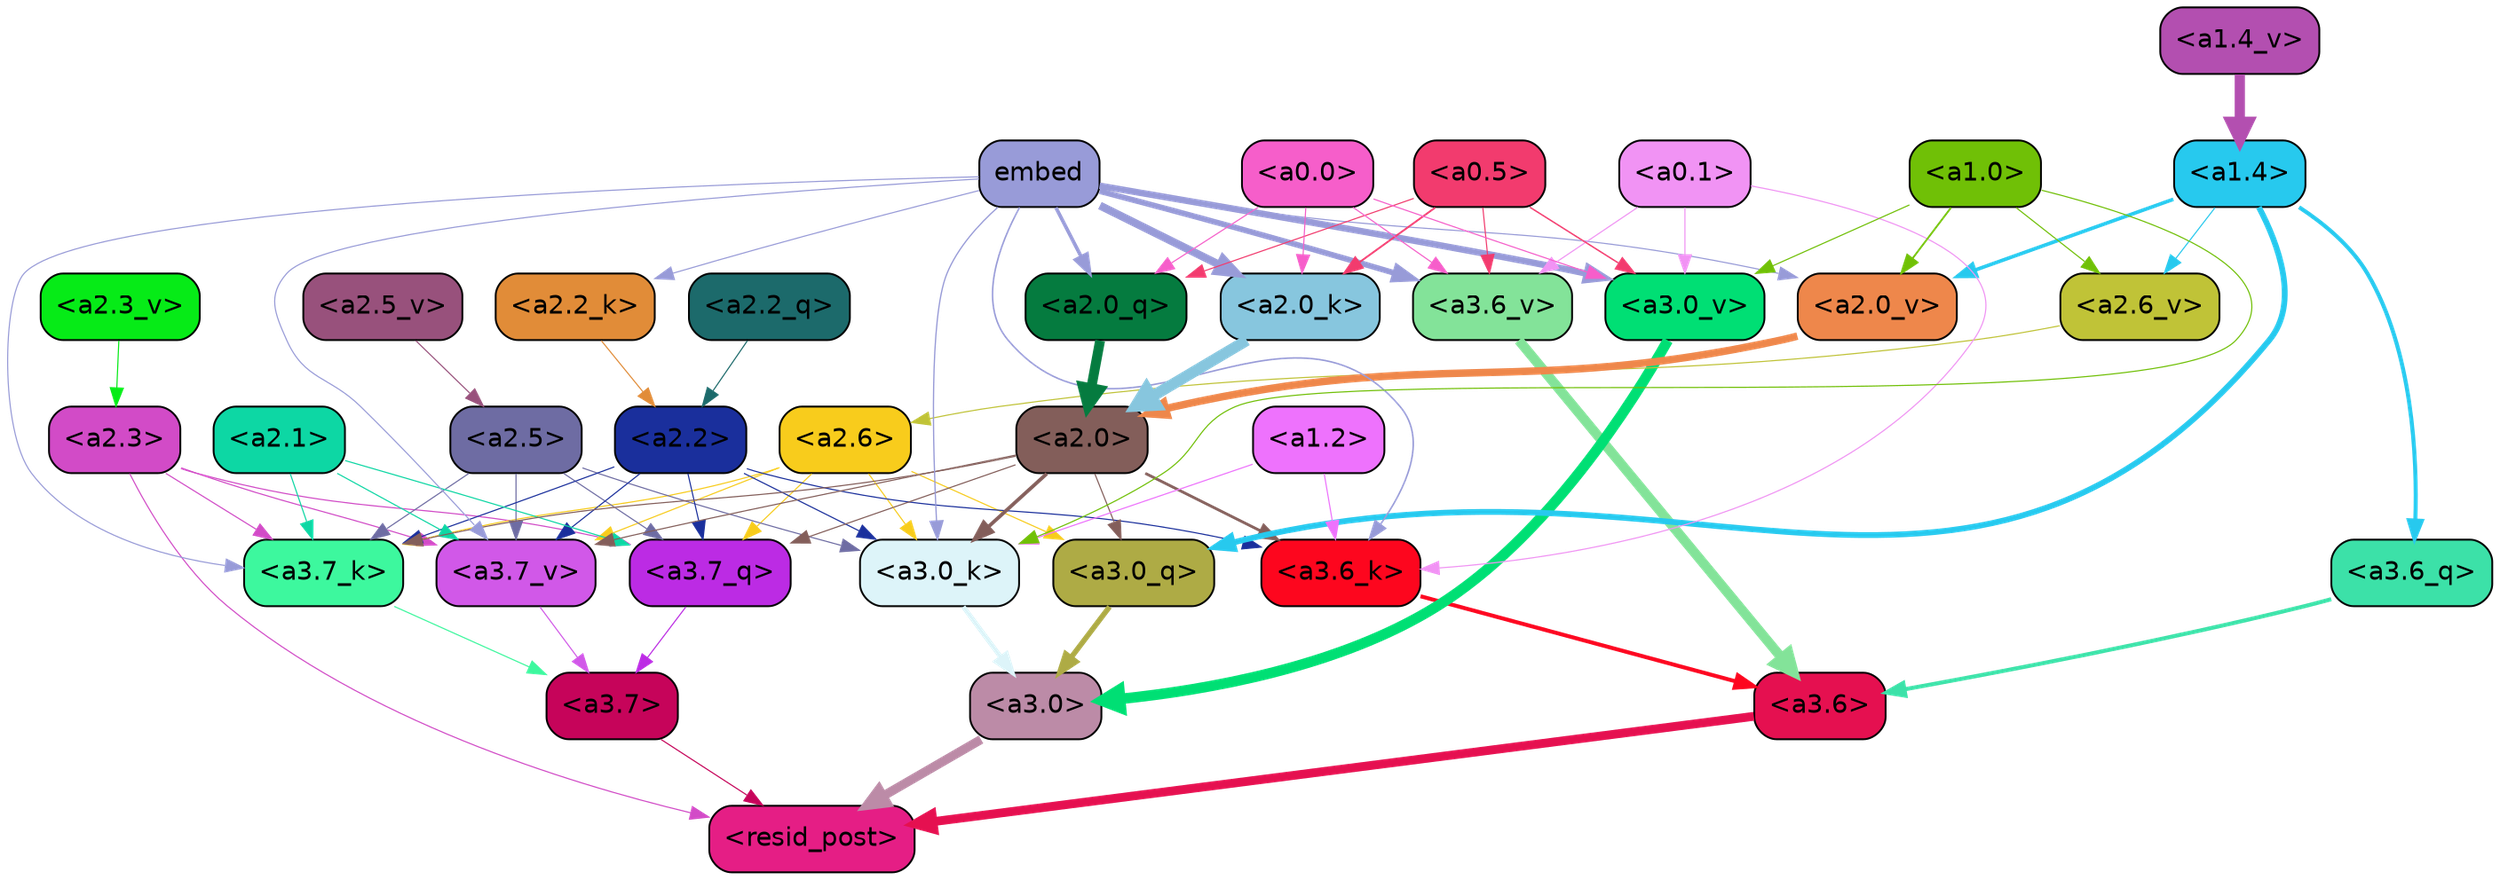 strict digraph "" {
	graph [bgcolor=transparent,
		layout=dot,
		overlap=false,
		splines=true
	];
	"<a3.7>"	[color=black,
		fillcolor="#c6045a",
		fontname=Helvetica,
		shape=box,
		style="filled, rounded"];
	"<resid_post>"	[color=black,
		fillcolor="#e51e85",
		fontname=Helvetica,
		shape=box,
		style="filled, rounded"];
	"<a3.7>" -> "<resid_post>"	[color="#c6045a",
		penwidth=0.6];
	"<a3.6>"	[color=black,
		fillcolor="#e51050",
		fontname=Helvetica,
		shape=box,
		style="filled, rounded"];
	"<a3.6>" -> "<resid_post>"	[color="#e51050",
		penwidth=4.7534414529800415];
	"<a3.0>"	[color=black,
		fillcolor="#bc8ba7",
		fontname=Helvetica,
		shape=box,
		style="filled, rounded"];
	"<a3.0>" -> "<resid_post>"	[color="#bc8ba7",
		penwidth=4.898576855659485];
	"<a2.3>"	[color=black,
		fillcolor="#d24bc7",
		fontname=Helvetica,
		shape=box,
		style="filled, rounded"];
	"<a2.3>" -> "<resid_post>"	[color="#d24bc7",
		penwidth=0.6];
	"<a3.7_q>"	[color=black,
		fillcolor="#bc2be4",
		fontname=Helvetica,
		shape=box,
		style="filled, rounded"];
	"<a2.3>" -> "<a3.7_q>"	[color="#d24bc7",
		penwidth=0.6];
	"<a3.7_k>"	[color=black,
		fillcolor="#3df89e",
		fontname=Helvetica,
		shape=box,
		style="filled, rounded"];
	"<a2.3>" -> "<a3.7_k>"	[color="#d24bc7",
		penwidth=0.6];
	"<a3.7_v>"	[color=black,
		fillcolor="#d158e8",
		fontname=Helvetica,
		shape=box,
		style="filled, rounded"];
	"<a2.3>" -> "<a3.7_v>"	[color="#d24bc7",
		penwidth=0.6];
	"<a3.7_q>" -> "<a3.7>"	[color="#bc2be4",
		penwidth=0.6];
	"<a3.6_q>"	[color=black,
		fillcolor="#3ce1a8",
		fontname=Helvetica,
		shape=box,
		style="filled, rounded"];
	"<a3.6_q>" -> "<a3.6>"	[color="#3ce1a8",
		penwidth=2.160832464694977];
	"<a3.0_q>"	[color=black,
		fillcolor="#aeab45",
		fontname=Helvetica,
		shape=box,
		style="filled, rounded"];
	"<a3.0_q>" -> "<a3.0>"	[color="#aeab45",
		penwidth=2.870753765106201];
	"<a3.7_k>" -> "<a3.7>"	[color="#3df89e",
		penwidth=0.6];
	"<a3.6_k>"	[color=black,
		fillcolor="#fd061e",
		fontname=Helvetica,
		shape=box,
		style="filled, rounded"];
	"<a3.6_k>" -> "<a3.6>"	[color="#fd061e",
		penwidth=2.13908451795578];
	"<a3.0_k>"	[color=black,
		fillcolor="#ddf4f9",
		fontname=Helvetica,
		shape=box,
		style="filled, rounded"];
	"<a3.0_k>" -> "<a3.0>"	[color="#ddf4f9",
		penwidth=2.520303964614868];
	"<a3.7_v>" -> "<a3.7>"	[color="#d158e8",
		penwidth=0.6];
	"<a3.6_v>"	[color=black,
		fillcolor="#83e399",
		fontname=Helvetica,
		shape=box,
		style="filled, rounded"];
	"<a3.6_v>" -> "<a3.6>"	[color="#83e399",
		penwidth=5.297133803367615];
	"<a3.0_v>"	[color=black,
		fillcolor="#00df74",
		fontname=Helvetica,
		shape=box,
		style="filled, rounded"];
	"<a3.0_v>" -> "<a3.0>"	[color="#00df74",
		penwidth=5.680712580680847];
	"<a2.6>"	[color=black,
		fillcolor="#f8cc1c",
		fontname=Helvetica,
		shape=box,
		style="filled, rounded"];
	"<a2.6>" -> "<a3.7_q>"	[color="#f8cc1c",
		penwidth=0.6];
	"<a2.6>" -> "<a3.0_q>"	[color="#f8cc1c",
		penwidth=0.6];
	"<a2.6>" -> "<a3.7_k>"	[color="#f8cc1c",
		penwidth=0.6];
	"<a2.6>" -> "<a3.0_k>"	[color="#f8cc1c",
		penwidth=0.6];
	"<a2.6>" -> "<a3.7_v>"	[color="#f8cc1c",
		penwidth=0.6];
	"<a2.5>"	[color=black,
		fillcolor="#6e6ca3",
		fontname=Helvetica,
		shape=box,
		style="filled, rounded"];
	"<a2.5>" -> "<a3.7_q>"	[color="#6e6ca3",
		penwidth=0.6];
	"<a2.5>" -> "<a3.7_k>"	[color="#6e6ca3",
		penwidth=0.6];
	"<a2.5>" -> "<a3.0_k>"	[color="#6e6ca3",
		penwidth=0.6];
	"<a2.5>" -> "<a3.7_v>"	[color="#6e6ca3",
		penwidth=0.6];
	"<a2.2>"	[color=black,
		fillcolor="#1a2f9c",
		fontname=Helvetica,
		shape=box,
		style="filled, rounded"];
	"<a2.2>" -> "<a3.7_q>"	[color="#1a2f9c",
		penwidth=0.6];
	"<a2.2>" -> "<a3.7_k>"	[color="#1a2f9c",
		penwidth=0.6];
	"<a2.2>" -> "<a3.6_k>"	[color="#1a2f9c",
		penwidth=0.6];
	"<a2.2>" -> "<a3.0_k>"	[color="#1a2f9c",
		penwidth=0.6];
	"<a2.2>" -> "<a3.7_v>"	[color="#1a2f9c",
		penwidth=0.6];
	"<a2.1>"	[color=black,
		fillcolor="#0dd7a4",
		fontname=Helvetica,
		shape=box,
		style="filled, rounded"];
	"<a2.1>" -> "<a3.7_q>"	[color="#0dd7a4",
		penwidth=0.6];
	"<a2.1>" -> "<a3.7_k>"	[color="#0dd7a4",
		penwidth=0.6];
	"<a2.1>" -> "<a3.7_v>"	[color="#0dd7a4",
		penwidth=0.6];
	"<a2.0>"	[color=black,
		fillcolor="#835e5a",
		fontname=Helvetica,
		shape=box,
		style="filled, rounded"];
	"<a2.0>" -> "<a3.7_q>"	[color="#835e5a",
		penwidth=0.6];
	"<a2.0>" -> "<a3.0_q>"	[color="#835e5a",
		penwidth=0.6];
	"<a2.0>" -> "<a3.7_k>"	[color="#835e5a",
		penwidth=0.6];
	"<a2.0>" -> "<a3.6_k>"	[color="#835e5a",
		penwidth=1.4807794839143753];
	"<a2.0>" -> "<a3.0_k>"	[color="#835e5a",
		penwidth=1.9436544477939606];
	"<a2.0>" -> "<a3.7_v>"	[color="#835e5a",
		penwidth=0.6];
	"<a1.4>"	[color=black,
		fillcolor="#27c9ee",
		fontname=Helvetica,
		shape=box,
		style="filled, rounded"];
	"<a1.4>" -> "<a3.6_q>"	[color="#27c9ee",
		penwidth=2.1635248363018036];
	"<a1.4>" -> "<a3.0_q>"	[color="#27c9ee",
		penwidth=3.1362746953964233];
	"<a2.6_v>"	[color=black,
		fillcolor="#c0c337",
		fontname=Helvetica,
		shape=box,
		style="filled, rounded"];
	"<a1.4>" -> "<a2.6_v>"	[color="#27c9ee",
		penwidth=0.6];
	"<a2.0_v>"	[color=black,
		fillcolor="#ee874b",
		fontname=Helvetica,
		shape=box,
		style="filled, rounded"];
	"<a1.4>" -> "<a2.0_v>"	[color="#27c9ee",
		penwidth=1.9271827340126038];
	embed	[color=black,
		fillcolor="#989bd8",
		fontname=Helvetica,
		shape=box,
		style="filled, rounded"];
	embed -> "<a3.7_k>"	[color="#989bd8",
		penwidth=0.6];
	embed -> "<a3.6_k>"	[color="#989bd8",
		penwidth=0.8202246725559235];
	embed -> "<a3.0_k>"	[color="#989bd8",
		penwidth=0.6771316379308701];
	embed -> "<a3.7_v>"	[color="#989bd8",
		penwidth=0.6];
	embed -> "<a3.6_v>"	[color="#989bd8",
		penwidth=3.067279100418091];
	embed -> "<a3.0_v>"	[color="#989bd8",
		penwidth=3.5202720761299133];
	"<a2.0_q>"	[color=black,
		fillcolor="#057b3f",
		fontname=Helvetica,
		shape=box,
		style="filled, rounded"];
	embed -> "<a2.0_q>"	[color="#989bd8",
		penwidth=1.9194039106369019];
	"<a2.2_k>"	[color=black,
		fillcolor="#e18c38",
		fontname=Helvetica,
		shape=box,
		style="filled, rounded"];
	embed -> "<a2.2_k>"	[color="#989bd8",
		penwidth=0.6];
	"<a2.0_k>"	[color=black,
		fillcolor="#87c6de",
		fontname=Helvetica,
		shape=box,
		style="filled, rounded"];
	embed -> "<a2.0_k>"	[color="#989bd8",
		penwidth=4.28515887260437];
	embed -> "<a2.0_v>"	[color="#989bd8",
		penwidth=0.6];
	"<a1.2>"	[color=black,
		fillcolor="#ee72fd",
		fontname=Helvetica,
		shape=box,
		style="filled, rounded"];
	"<a1.2>" -> "<a3.6_k>"	[color="#ee72fd",
		penwidth=0.6];
	"<a1.2>" -> "<a3.0_k>"	[color="#ee72fd",
		penwidth=0.6];
	"<a0.1>"	[color=black,
		fillcolor="#f193f4",
		fontname=Helvetica,
		shape=box,
		style="filled, rounded"];
	"<a0.1>" -> "<a3.6_k>"	[color="#f193f4",
		penwidth=0.6];
	"<a0.1>" -> "<a3.6_v>"	[color="#f193f4",
		penwidth=0.6];
	"<a0.1>" -> "<a3.0_v>"	[color="#f193f4",
		penwidth=0.6];
	"<a1.0>"	[color=black,
		fillcolor="#70c006",
		fontname=Helvetica,
		shape=box,
		style="filled, rounded"];
	"<a1.0>" -> "<a3.0_k>"	[color="#70c006",
		penwidth=0.6];
	"<a1.0>" -> "<a3.0_v>"	[color="#70c006",
		penwidth=0.6];
	"<a1.0>" -> "<a2.6_v>"	[color="#70c006",
		penwidth=0.6];
	"<a1.0>" -> "<a2.0_v>"	[color="#70c006",
		penwidth=0.9754131138324738];
	"<a0.5>"	[color=black,
		fillcolor="#f23b6e",
		fontname=Helvetica,
		shape=box,
		style="filled, rounded"];
	"<a0.5>" -> "<a3.6_v>"	[color="#f23b6e",
		penwidth=0.6];
	"<a0.5>" -> "<a3.0_v>"	[color="#f23b6e",
		penwidth=0.764040544629097];
	"<a0.5>" -> "<a2.0_q>"	[color="#f23b6e",
		penwidth=0.6];
	"<a0.5>" -> "<a2.0_k>"	[color="#f23b6e",
		penwidth=0.9763890504837036];
	"<a0.0>"	[color=black,
		fillcolor="#f65eca",
		fontname=Helvetica,
		shape=box,
		style="filled, rounded"];
	"<a0.0>" -> "<a3.6_v>"	[color="#f65eca",
		penwidth=0.6];
	"<a0.0>" -> "<a3.0_v>"	[color="#f65eca",
		penwidth=0.6];
	"<a0.0>" -> "<a2.0_q>"	[color="#f65eca",
		penwidth=0.6];
	"<a0.0>" -> "<a2.0_k>"	[color="#f65eca",
		penwidth=0.6];
	"<a2.2_q>"	[color=black,
		fillcolor="#1c6a6b",
		fontname=Helvetica,
		shape=box,
		style="filled, rounded"];
	"<a2.2_q>" -> "<a2.2>"	[color="#1c6a6b",
		penwidth=0.6];
	"<a2.0_q>" -> "<a2.0>"	[color="#057b3f",
		penwidth=5.313405752182007];
	"<a2.2_k>" -> "<a2.2>"	[color="#e18c38",
		penwidth=0.6];
	"<a2.0_k>" -> "<a2.0>"	[color="#87c6de",
		penwidth=6.029795527458191];
	"<a2.6_v>" -> "<a2.6>"	[color="#c0c337",
		penwidth=0.6];
	"<a2.5_v>"	[color=black,
		fillcolor="#98517c",
		fontname=Helvetica,
		shape=box,
		style="filled, rounded"];
	"<a2.5_v>" -> "<a2.5>"	[color="#98517c",
		penwidth=0.6];
	"<a2.3_v>"	[color=black,
		fillcolor="#06eb17",
		fontname=Helvetica,
		shape=box,
		style="filled, rounded"];
	"<a2.3_v>" -> "<a2.3>"	[color="#06eb17",
		penwidth=0.6];
	"<a2.0_v>" -> "<a2.0>"	[color="#ee874b",
		penwidth=4.041402816772461];
	"<a1.4_v>"	[color=black,
		fillcolor="#b34fb0",
		fontname=Helvetica,
		shape=box,
		style="filled, rounded"];
	"<a1.4_v>" -> "<a1.4>"	[color="#b34fb0",
		penwidth=5.515027642250061];
}
